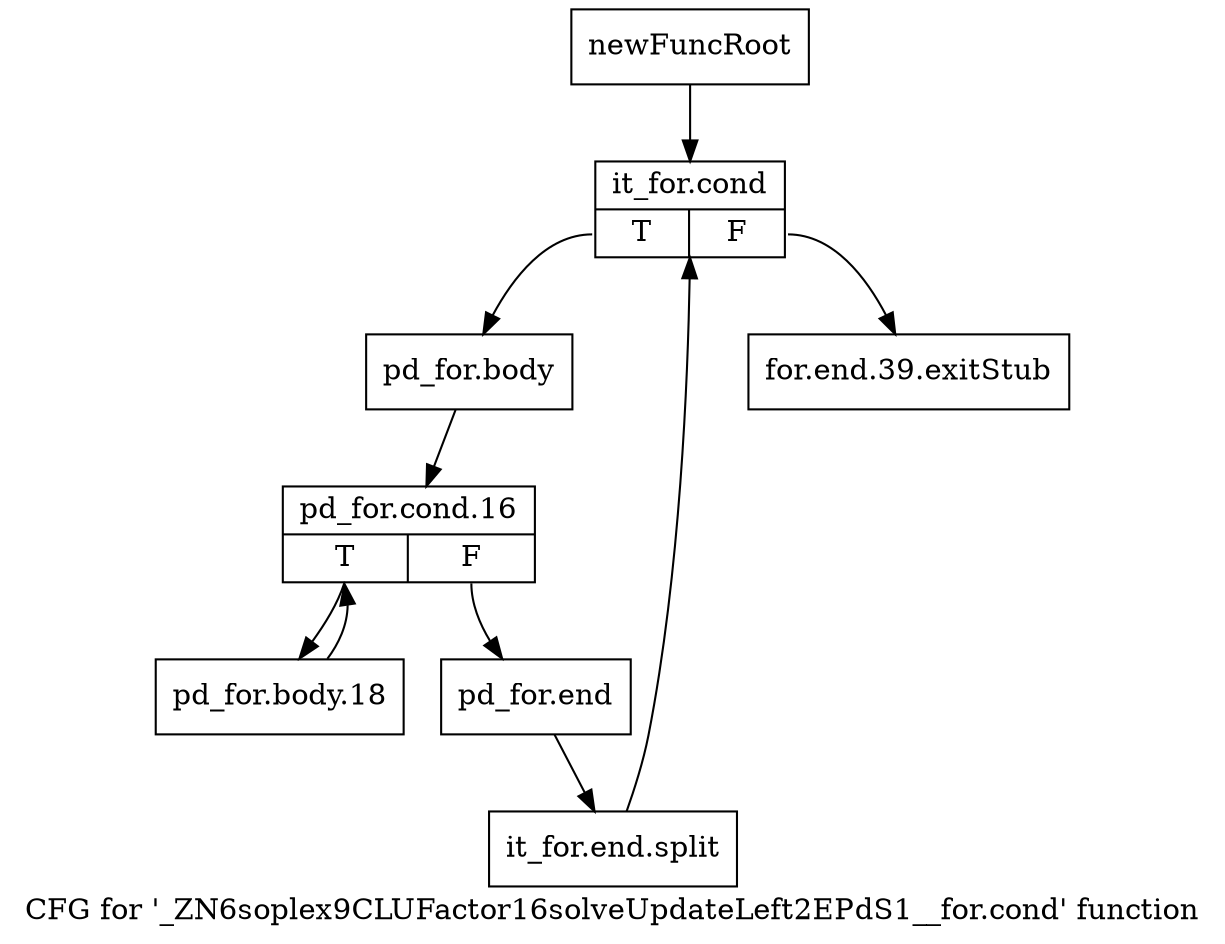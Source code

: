 digraph "CFG for '_ZN6soplex9CLUFactor16solveUpdateLeft2EPdS1__for.cond' function" {
	label="CFG for '_ZN6soplex9CLUFactor16solveUpdateLeft2EPdS1__for.cond' function";

	Node0x2d31ff0 [shape=record,label="{newFuncRoot}"];
	Node0x2d31ff0 -> Node0x2d32090;
	Node0x2d32040 [shape=record,label="{for.end.39.exitStub}"];
	Node0x2d32090 [shape=record,label="{it_for.cond|{<s0>T|<s1>F}}"];
	Node0x2d32090:s0 -> Node0x2d320e0;
	Node0x2d32090:s1 -> Node0x2d32040;
	Node0x2d320e0 [shape=record,label="{pd_for.body}"];
	Node0x2d320e0 -> Node0x2d32130;
	Node0x2d32130 [shape=record,label="{pd_for.cond.16|{<s0>T|<s1>F}}"];
	Node0x2d32130:s0 -> Node0x2d321d0;
	Node0x2d32130:s1 -> Node0x2d32180;
	Node0x2d32180 [shape=record,label="{pd_for.end}"];
	Node0x2d32180 -> Node0x3462e00;
	Node0x3462e00 [shape=record,label="{it_for.end.split}"];
	Node0x3462e00 -> Node0x2d32090;
	Node0x2d321d0 [shape=record,label="{pd_for.body.18}"];
	Node0x2d321d0 -> Node0x2d32130;
}

